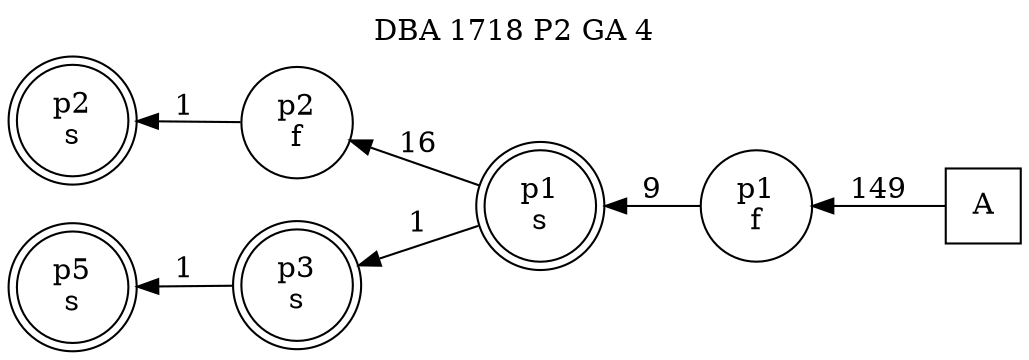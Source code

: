 digraph DBA_1718_P2_GA_4_LOW {
labelloc="tl"
label= " DBA 1718 P2 GA 4 "
rankdir="RL";
graph [ size=" 10 , 10 !"]

"A" [shape="square" label="A"]
"p1_f" [shape="circle" label="p1
f"]
"p1_s" [shape="doublecircle" label="p1
s"]
"p2_f" [shape="circle" label="p2
f"]
"p2_s" [shape="doublecircle" label="p2
s"]
"p3_s" [shape="doublecircle" label="p3
s"]
"p5_s" [shape="doublecircle" label="p5
s"]
"A" -> "p1_f" [ label=149]
"p1_f" -> "p1_s" [ label=9]
"p1_s" -> "p2_f" [ label=16]
"p1_s" -> "p3_s" [ label=1]
"p2_f" -> "p2_s" [ label=1]
"p3_s" -> "p5_s" [ label=1]
}
